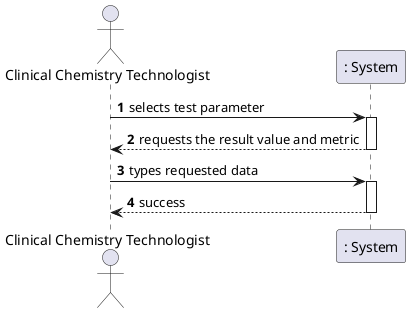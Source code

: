 @startuml
autonumber
actor "Clinical Chemistry Technologist" as CCT

participant ": System" as S

CCT -> S : selects test parameter
activate S
S --> CCT : requests the result value and metric
deactivate S

CCT -> S : types requested data
activate S
S --> CCT : success
deactivate S

@enduml

